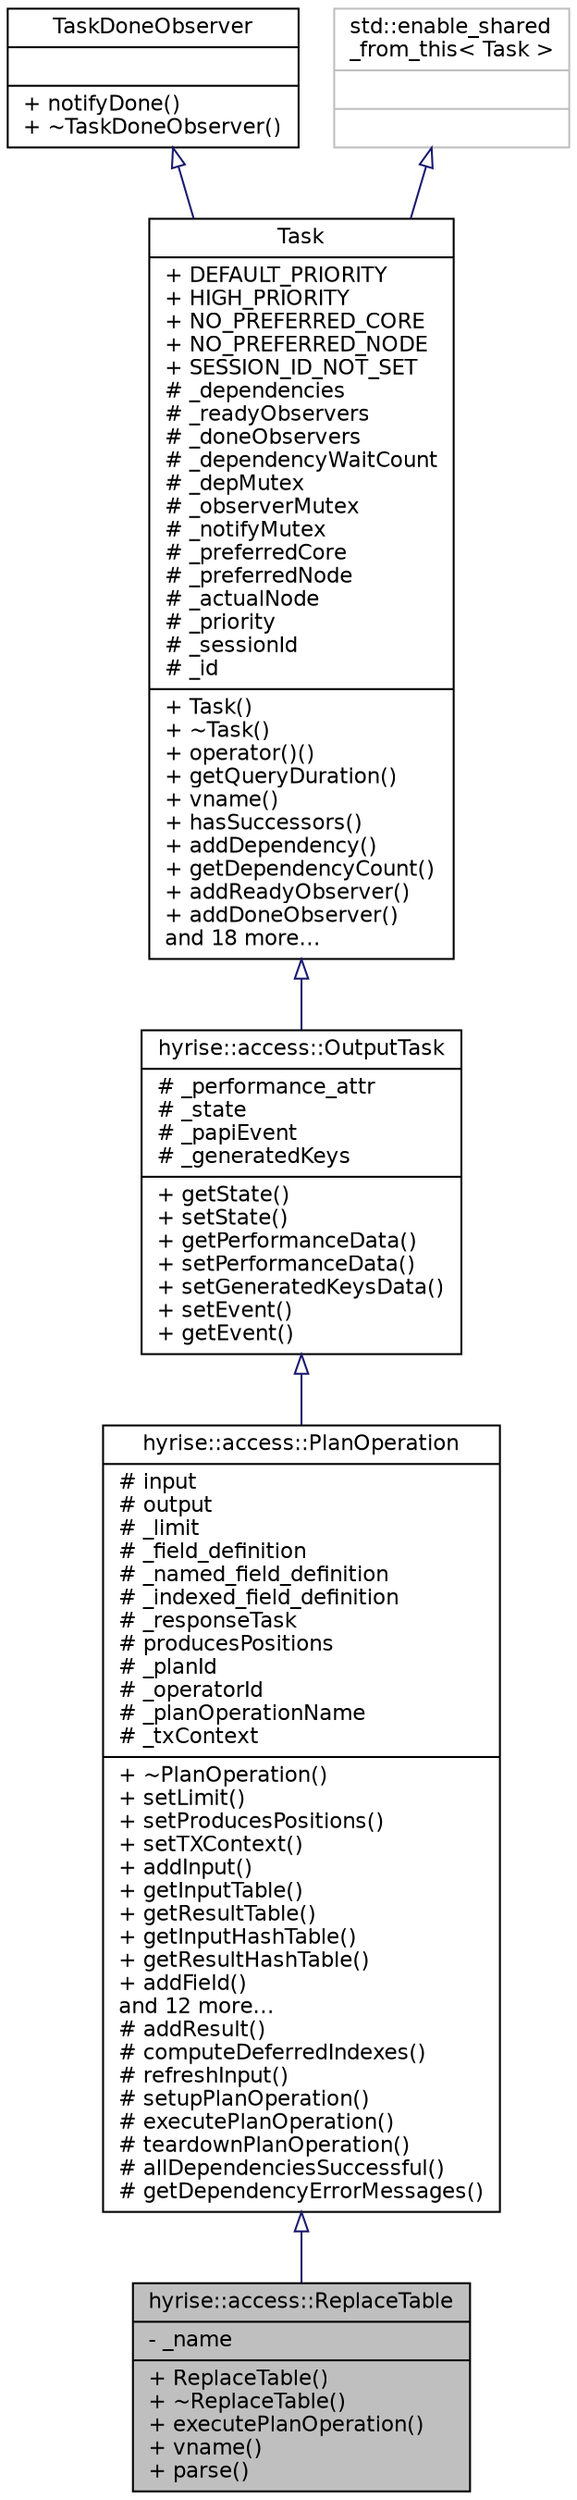 digraph "hyrise::access::ReplaceTable"
{
  edge [fontname="Helvetica",fontsize="11",labelfontname="Helvetica",labelfontsize="11"];
  node [fontname="Helvetica",fontsize="11",shape=record];
  Node1 [label="{hyrise::access::ReplaceTable\n|- _name\l|+ ReplaceTable()\l+ ~ReplaceTable()\l+ executePlanOperation()\l+ vname()\l+ parse()\l}",height=0.2,width=0.4,color="black", fillcolor="grey75", style="filled" fontcolor="black"];
  Node2 -> Node1 [dir="back",color="midnightblue",fontsize="11",style="solid",arrowtail="onormal",fontname="Helvetica"];
  Node2 [label="{hyrise::access::PlanOperation\n|# input\l# output\l# _limit\l# _field_definition\l# _named_field_definition\l# _indexed_field_definition\l# _responseTask\l# producesPositions\l# _planId\l# _operatorId\l# _planOperationName\l# _txContext\l|+ ~PlanOperation()\l+ setLimit()\l+ setProducesPositions()\l+ setTXContext()\l+ addInput()\l+ getInputTable()\l+ getResultTable()\l+ getInputHashTable()\l+ getResultHashTable()\l+ addField()\land 12 more...\l# addResult()\l# computeDeferredIndexes()\l# refreshInput()\l# setupPlanOperation()\l# executePlanOperation()\l# teardownPlanOperation()\l# allDependenciesSuccessful()\l# getDependencyErrorMessages()\l}",height=0.2,width=0.4,color="black", fillcolor="white", style="filled",URL="$classhyrise_1_1access_1_1_plan_operation.html"];
  Node3 -> Node2 [dir="back",color="midnightblue",fontsize="11",style="solid",arrowtail="onormal",fontname="Helvetica"];
  Node3 [label="{hyrise::access::OutputTask\n|# _performance_attr\l# _state\l# _papiEvent\l# _generatedKeys\l|+ getState()\l+ setState()\l+ getPerformanceData()\l+ setPerformanceData()\l+ setGeneratedKeysData()\l+ setEvent()\l+ getEvent()\l}",height=0.2,width=0.4,color="black", fillcolor="white", style="filled",URL="$classhyrise_1_1access_1_1_output_task.html"];
  Node4 -> Node3 [dir="back",color="midnightblue",fontsize="11",style="solid",arrowtail="onormal",fontname="Helvetica"];
  Node4 [label="{Task\n|+ DEFAULT_PRIORITY\l+ HIGH_PRIORITY\l+ NO_PREFERRED_CORE\l+ NO_PREFERRED_NODE\l+ SESSION_ID_NOT_SET\l# _dependencies\l# _readyObservers\l# _doneObservers\l# _dependencyWaitCount\l# _depMutex\l# _observerMutex\l# _notifyMutex\l# _preferredCore\l# _preferredNode\l# _actualNode\l# _priority\l# _sessionId\l# _id\l|+ Task()\l+ ~Task()\l+ operator()()\l+ getQueryDuration()\l+ vname()\l+ hasSuccessors()\l+ addDependency()\l+ getDependencyCount()\l+ addReadyObserver()\l+ addDoneObserver()\land 18 more...\l}",height=0.2,width=0.4,color="black", fillcolor="white", style="filled",URL="$class_task.html"];
  Node5 -> Node4 [dir="back",color="midnightblue",fontsize="11",style="solid",arrowtail="onormal",fontname="Helvetica"];
  Node5 [label="{TaskDoneObserver\n||+ notifyDone()\l+ ~TaskDoneObserver()\l}",height=0.2,width=0.4,color="black", fillcolor="white", style="filled",URL="$class_task_done_observer.html"];
  Node6 -> Node4 [dir="back",color="midnightblue",fontsize="11",style="solid",arrowtail="onormal",fontname="Helvetica"];
  Node6 [label="{std::enable_shared\l_from_this\< Task \>\n||}",height=0.2,width=0.4,color="grey75", fillcolor="white", style="filled"];
}
